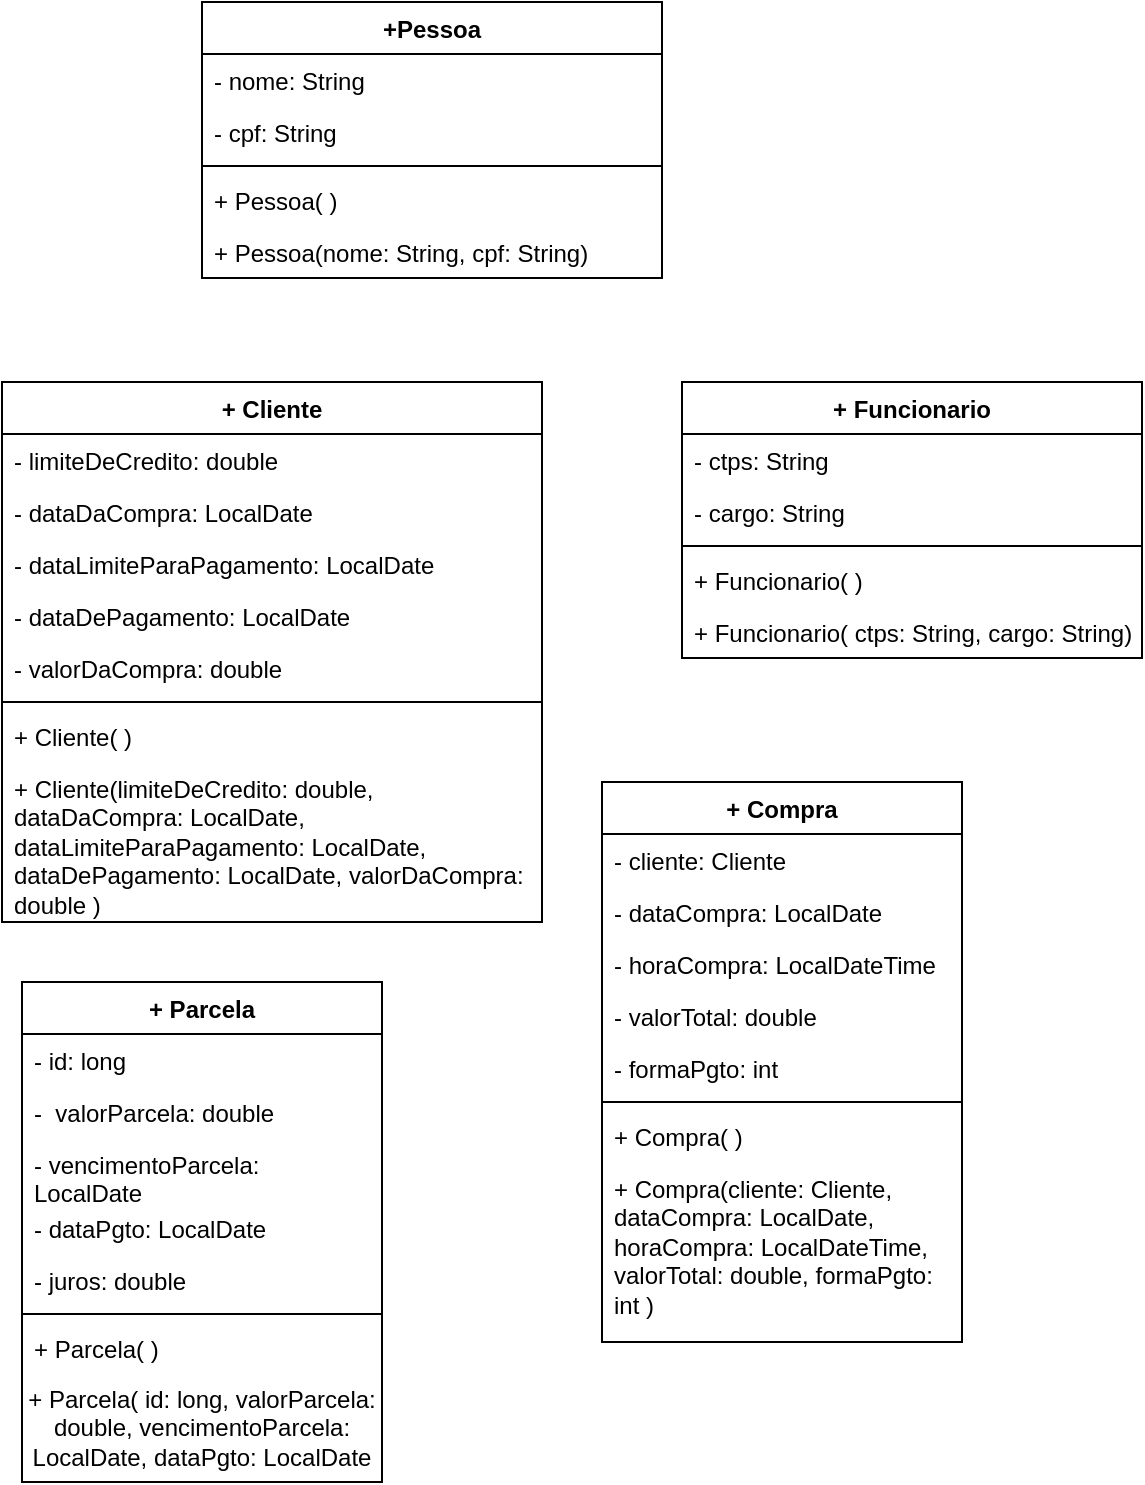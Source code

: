 <mxfile version="21.0.6" type="github">
  <diagram name="Página-1" id="w4dack0DZK9mibiYDhm6">
    <mxGraphModel dx="521" dy="611" grid="1" gridSize="10" guides="1" tooltips="1" connect="1" arrows="1" fold="1" page="1" pageScale="1" pageWidth="827" pageHeight="1169" math="0" shadow="0">
      <root>
        <mxCell id="0" />
        <mxCell id="1" parent="0" />
        <mxCell id="keoGJfwxfNlejUzIRjcz-1" value="+Pessoa" style="swimlane;fontStyle=1;align=center;verticalAlign=top;childLayout=stackLayout;horizontal=1;startSize=26;horizontalStack=0;resizeParent=1;resizeParentMax=0;resizeLast=0;collapsible=1;marginBottom=0;whiteSpace=wrap;html=1;" vertex="1" parent="1">
          <mxGeometry x="250" y="50" width="230" height="138" as="geometry" />
        </mxCell>
        <mxCell id="keoGJfwxfNlejUzIRjcz-2" value="- nome: String" style="text;strokeColor=none;fillColor=none;align=left;verticalAlign=top;spacingLeft=4;spacingRight=4;overflow=hidden;rotatable=0;points=[[0,0.5],[1,0.5]];portConstraint=eastwest;whiteSpace=wrap;html=1;" vertex="1" parent="keoGJfwxfNlejUzIRjcz-1">
          <mxGeometry y="26" width="230" height="26" as="geometry" />
        </mxCell>
        <mxCell id="keoGJfwxfNlejUzIRjcz-6" value="- cpf: String" style="text;strokeColor=none;fillColor=none;align=left;verticalAlign=top;spacingLeft=4;spacingRight=4;overflow=hidden;rotatable=0;points=[[0,0.5],[1,0.5]];portConstraint=eastwest;whiteSpace=wrap;html=1;" vertex="1" parent="keoGJfwxfNlejUzIRjcz-1">
          <mxGeometry y="52" width="230" height="26" as="geometry" />
        </mxCell>
        <mxCell id="keoGJfwxfNlejUzIRjcz-3" value="" style="line;strokeWidth=1;fillColor=none;align=left;verticalAlign=middle;spacingTop=-1;spacingLeft=3;spacingRight=3;rotatable=0;labelPosition=right;points=[];portConstraint=eastwest;strokeColor=inherit;" vertex="1" parent="keoGJfwxfNlejUzIRjcz-1">
          <mxGeometry y="78" width="230" height="8" as="geometry" />
        </mxCell>
        <mxCell id="keoGJfwxfNlejUzIRjcz-4" value="+ Pessoa( )&lt;br&gt;" style="text;strokeColor=none;fillColor=none;align=left;verticalAlign=top;spacingLeft=4;spacingRight=4;overflow=hidden;rotatable=0;points=[[0,0.5],[1,0.5]];portConstraint=eastwest;whiteSpace=wrap;html=1;" vertex="1" parent="keoGJfwxfNlejUzIRjcz-1">
          <mxGeometry y="86" width="230" height="26" as="geometry" />
        </mxCell>
        <mxCell id="keoGJfwxfNlejUzIRjcz-8" value="+ Pessoa(nome: String, cpf: String)" style="text;strokeColor=none;fillColor=none;align=left;verticalAlign=top;spacingLeft=4;spacingRight=4;overflow=hidden;rotatable=0;points=[[0,0.5],[1,0.5]];portConstraint=eastwest;whiteSpace=wrap;html=1;" vertex="1" parent="keoGJfwxfNlejUzIRjcz-1">
          <mxGeometry y="112" width="230" height="26" as="geometry" />
        </mxCell>
        <mxCell id="keoGJfwxfNlejUzIRjcz-9" value="+ Cliente" style="swimlane;fontStyle=1;align=center;verticalAlign=top;childLayout=stackLayout;horizontal=1;startSize=26;horizontalStack=0;resizeParent=1;resizeParentMax=0;resizeLast=0;collapsible=1;marginBottom=0;whiteSpace=wrap;html=1;" vertex="1" parent="1">
          <mxGeometry x="150" y="240" width="270" height="270" as="geometry" />
        </mxCell>
        <mxCell id="keoGJfwxfNlejUzIRjcz-10" value="- limiteDeCredito: double" style="text;strokeColor=none;fillColor=none;align=left;verticalAlign=top;spacingLeft=4;spacingRight=4;overflow=hidden;rotatable=0;points=[[0,0.5],[1,0.5]];portConstraint=eastwest;whiteSpace=wrap;html=1;" vertex="1" parent="keoGJfwxfNlejUzIRjcz-9">
          <mxGeometry y="26" width="270" height="26" as="geometry" />
        </mxCell>
        <mxCell id="keoGJfwxfNlejUzIRjcz-14" value="- dataDaCompra: LocalDate" style="text;strokeColor=none;fillColor=none;align=left;verticalAlign=top;spacingLeft=4;spacingRight=4;overflow=hidden;rotatable=0;points=[[0,0.5],[1,0.5]];portConstraint=eastwest;whiteSpace=wrap;html=1;" vertex="1" parent="keoGJfwxfNlejUzIRjcz-9">
          <mxGeometry y="52" width="270" height="26" as="geometry" />
        </mxCell>
        <mxCell id="keoGJfwxfNlejUzIRjcz-15" value="- dataLimiteParaPagamento: LocalDate" style="text;strokeColor=none;fillColor=none;align=left;verticalAlign=top;spacingLeft=4;spacingRight=4;overflow=hidden;rotatable=0;points=[[0,0.5],[1,0.5]];portConstraint=eastwest;whiteSpace=wrap;html=1;" vertex="1" parent="keoGJfwxfNlejUzIRjcz-9">
          <mxGeometry y="78" width="270" height="26" as="geometry" />
        </mxCell>
        <mxCell id="keoGJfwxfNlejUzIRjcz-16" value="- dataDePagamento: LocalDate" style="text;strokeColor=none;fillColor=none;align=left;verticalAlign=top;spacingLeft=4;spacingRight=4;overflow=hidden;rotatable=0;points=[[0,0.5],[1,0.5]];portConstraint=eastwest;whiteSpace=wrap;html=1;" vertex="1" parent="keoGJfwxfNlejUzIRjcz-9">
          <mxGeometry y="104" width="270" height="26" as="geometry" />
        </mxCell>
        <mxCell id="keoGJfwxfNlejUzIRjcz-13" value="- valorDaCompra: double" style="text;strokeColor=none;fillColor=none;align=left;verticalAlign=top;spacingLeft=4;spacingRight=4;overflow=hidden;rotatable=0;points=[[0,0.5],[1,0.5]];portConstraint=eastwest;whiteSpace=wrap;html=1;" vertex="1" parent="keoGJfwxfNlejUzIRjcz-9">
          <mxGeometry y="130" width="270" height="26" as="geometry" />
        </mxCell>
        <mxCell id="keoGJfwxfNlejUzIRjcz-11" value="" style="line;strokeWidth=1;fillColor=none;align=left;verticalAlign=middle;spacingTop=-1;spacingLeft=3;spacingRight=3;rotatable=0;labelPosition=right;points=[];portConstraint=eastwest;strokeColor=inherit;" vertex="1" parent="keoGJfwxfNlejUzIRjcz-9">
          <mxGeometry y="156" width="270" height="8" as="geometry" />
        </mxCell>
        <mxCell id="keoGJfwxfNlejUzIRjcz-12" value="+ Cliente( )" style="text;strokeColor=none;fillColor=none;align=left;verticalAlign=top;spacingLeft=4;spacingRight=4;overflow=hidden;rotatable=0;points=[[0,0.5],[1,0.5]];portConstraint=eastwest;whiteSpace=wrap;html=1;" vertex="1" parent="keoGJfwxfNlejUzIRjcz-9">
          <mxGeometry y="164" width="270" height="26" as="geometry" />
        </mxCell>
        <mxCell id="keoGJfwxfNlejUzIRjcz-17" value="+ Cliente(limiteDeCredito: double, dataDaCompra: LocalDate, dataLimiteParaPagamento: LocalDate, dataDePagamento: LocalDate, valorDaCompra: double )" style="text;strokeColor=none;fillColor=none;align=left;verticalAlign=top;spacingLeft=4;spacingRight=4;overflow=hidden;rotatable=0;points=[[0,0.5],[1,0.5]];portConstraint=eastwest;whiteSpace=wrap;html=1;" vertex="1" parent="keoGJfwxfNlejUzIRjcz-9">
          <mxGeometry y="190" width="270" height="80" as="geometry" />
        </mxCell>
        <mxCell id="keoGJfwxfNlejUzIRjcz-18" value="+ Funcionario" style="swimlane;fontStyle=1;align=center;verticalAlign=top;childLayout=stackLayout;horizontal=1;startSize=26;horizontalStack=0;resizeParent=1;resizeParentMax=0;resizeLast=0;collapsible=1;marginBottom=0;whiteSpace=wrap;html=1;" vertex="1" parent="1">
          <mxGeometry x="490" y="240" width="230" height="138" as="geometry" />
        </mxCell>
        <mxCell id="keoGJfwxfNlejUzIRjcz-19" value="- ctps: String" style="text;strokeColor=none;fillColor=none;align=left;verticalAlign=top;spacingLeft=4;spacingRight=4;overflow=hidden;rotatable=0;points=[[0,0.5],[1,0.5]];portConstraint=eastwest;whiteSpace=wrap;html=1;" vertex="1" parent="keoGJfwxfNlejUzIRjcz-18">
          <mxGeometry y="26" width="230" height="26" as="geometry" />
        </mxCell>
        <mxCell id="keoGJfwxfNlejUzIRjcz-20" value="- cargo: String" style="text;strokeColor=none;fillColor=none;align=left;verticalAlign=top;spacingLeft=4;spacingRight=4;overflow=hidden;rotatable=0;points=[[0,0.5],[1,0.5]];portConstraint=eastwest;whiteSpace=wrap;html=1;" vertex="1" parent="keoGJfwxfNlejUzIRjcz-18">
          <mxGeometry y="52" width="230" height="26" as="geometry" />
        </mxCell>
        <mxCell id="keoGJfwxfNlejUzIRjcz-21" value="" style="line;strokeWidth=1;fillColor=none;align=left;verticalAlign=middle;spacingTop=-1;spacingLeft=3;spacingRight=3;rotatable=0;labelPosition=right;points=[];portConstraint=eastwest;strokeColor=inherit;" vertex="1" parent="keoGJfwxfNlejUzIRjcz-18">
          <mxGeometry y="78" width="230" height="8" as="geometry" />
        </mxCell>
        <mxCell id="keoGJfwxfNlejUzIRjcz-22" value="+ Funcionario( )" style="text;strokeColor=none;fillColor=none;align=left;verticalAlign=top;spacingLeft=4;spacingRight=4;overflow=hidden;rotatable=0;points=[[0,0.5],[1,0.5]];portConstraint=eastwest;whiteSpace=wrap;html=1;" vertex="1" parent="keoGJfwxfNlejUzIRjcz-18">
          <mxGeometry y="86" width="230" height="26" as="geometry" />
        </mxCell>
        <mxCell id="keoGJfwxfNlejUzIRjcz-23" value="+ Funcionario( ctps: String, cargo: String)" style="text;strokeColor=none;fillColor=none;align=left;verticalAlign=top;spacingLeft=4;spacingRight=4;overflow=hidden;rotatable=0;points=[[0,0.5],[1,0.5]];portConstraint=eastwest;whiteSpace=wrap;html=1;" vertex="1" parent="keoGJfwxfNlejUzIRjcz-18">
          <mxGeometry y="112" width="230" height="26" as="geometry" />
        </mxCell>
        <mxCell id="keoGJfwxfNlejUzIRjcz-24" value="+ Compra" style="swimlane;fontStyle=1;align=center;verticalAlign=top;childLayout=stackLayout;horizontal=1;startSize=26;horizontalStack=0;resizeParent=1;resizeParentMax=0;resizeLast=0;collapsible=1;marginBottom=0;whiteSpace=wrap;html=1;" vertex="1" parent="1">
          <mxGeometry x="450" y="440" width="180" height="280" as="geometry" />
        </mxCell>
        <mxCell id="keoGJfwxfNlejUzIRjcz-25" value="- cliente: Cliente" style="text;strokeColor=none;fillColor=none;align=left;verticalAlign=top;spacingLeft=4;spacingRight=4;overflow=hidden;rotatable=0;points=[[0,0.5],[1,0.5]];portConstraint=eastwest;whiteSpace=wrap;html=1;" vertex="1" parent="keoGJfwxfNlejUzIRjcz-24">
          <mxGeometry y="26" width="180" height="26" as="geometry" />
        </mxCell>
        <mxCell id="keoGJfwxfNlejUzIRjcz-28" value="- dataCompra: LocalDate" style="text;strokeColor=none;fillColor=none;align=left;verticalAlign=top;spacingLeft=4;spacingRight=4;overflow=hidden;rotatable=0;points=[[0,0.5],[1,0.5]];portConstraint=eastwest;whiteSpace=wrap;html=1;" vertex="1" parent="keoGJfwxfNlejUzIRjcz-24">
          <mxGeometry y="52" width="180" height="26" as="geometry" />
        </mxCell>
        <mxCell id="keoGJfwxfNlejUzIRjcz-29" value="- horaCompra: LocalDateTime" style="text;strokeColor=none;fillColor=none;align=left;verticalAlign=top;spacingLeft=4;spacingRight=4;overflow=hidden;rotatable=0;points=[[0,0.5],[1,0.5]];portConstraint=eastwest;whiteSpace=wrap;html=1;" vertex="1" parent="keoGJfwxfNlejUzIRjcz-24">
          <mxGeometry y="78" width="180" height="26" as="geometry" />
        </mxCell>
        <mxCell id="keoGJfwxfNlejUzIRjcz-30" value="- valorTotal: double" style="text;strokeColor=none;fillColor=none;align=left;verticalAlign=top;spacingLeft=4;spacingRight=4;overflow=hidden;rotatable=0;points=[[0,0.5],[1,0.5]];portConstraint=eastwest;whiteSpace=wrap;html=1;" vertex="1" parent="keoGJfwxfNlejUzIRjcz-24">
          <mxGeometry y="104" width="180" height="26" as="geometry" />
        </mxCell>
        <mxCell id="keoGJfwxfNlejUzIRjcz-31" value="- formaPgto: int" style="text;strokeColor=none;fillColor=none;align=left;verticalAlign=top;spacingLeft=4;spacingRight=4;overflow=hidden;rotatable=0;points=[[0,0.5],[1,0.5]];portConstraint=eastwest;whiteSpace=wrap;html=1;" vertex="1" parent="keoGJfwxfNlejUzIRjcz-24">
          <mxGeometry y="130" width="180" height="26" as="geometry" />
        </mxCell>
        <mxCell id="keoGJfwxfNlejUzIRjcz-26" value="" style="line;strokeWidth=1;fillColor=none;align=left;verticalAlign=middle;spacingTop=-1;spacingLeft=3;spacingRight=3;rotatable=0;labelPosition=right;points=[];portConstraint=eastwest;strokeColor=inherit;" vertex="1" parent="keoGJfwxfNlejUzIRjcz-24">
          <mxGeometry y="156" width="180" height="8" as="geometry" />
        </mxCell>
        <mxCell id="keoGJfwxfNlejUzIRjcz-27" value="+ Compra( )" style="text;strokeColor=none;fillColor=none;align=left;verticalAlign=top;spacingLeft=4;spacingRight=4;overflow=hidden;rotatable=0;points=[[0,0.5],[1,0.5]];portConstraint=eastwest;whiteSpace=wrap;html=1;" vertex="1" parent="keoGJfwxfNlejUzIRjcz-24">
          <mxGeometry y="164" width="180" height="26" as="geometry" />
        </mxCell>
        <mxCell id="keoGJfwxfNlejUzIRjcz-32" value="+ Compra(cliente: Cliente, dataCompra: LocalDate, horaCompra: LocalDateTime, valorTotal: double, formaPgto: int )" style="text;strokeColor=none;fillColor=none;align=left;verticalAlign=top;spacingLeft=4;spacingRight=4;overflow=hidden;rotatable=0;points=[[0,0.5],[1,0.5]];portConstraint=eastwest;whiteSpace=wrap;html=1;" vertex="1" parent="keoGJfwxfNlejUzIRjcz-24">
          <mxGeometry y="190" width="180" height="90" as="geometry" />
        </mxCell>
        <mxCell id="keoGJfwxfNlejUzIRjcz-33" value="+ Parcela" style="swimlane;fontStyle=1;align=center;verticalAlign=top;childLayout=stackLayout;horizontal=1;startSize=26;horizontalStack=0;resizeParent=1;resizeParentMax=0;resizeLast=0;collapsible=1;marginBottom=0;whiteSpace=wrap;html=1;" vertex="1" parent="1">
          <mxGeometry x="160" y="540" width="180" height="250" as="geometry" />
        </mxCell>
        <mxCell id="keoGJfwxfNlejUzIRjcz-34" value="- id: long" style="text;strokeColor=none;fillColor=none;align=left;verticalAlign=top;spacingLeft=4;spacingRight=4;overflow=hidden;rotatable=0;points=[[0,0.5],[1,0.5]];portConstraint=eastwest;whiteSpace=wrap;html=1;" vertex="1" parent="keoGJfwxfNlejUzIRjcz-33">
          <mxGeometry y="26" width="180" height="26" as="geometry" />
        </mxCell>
        <mxCell id="keoGJfwxfNlejUzIRjcz-35" value="-&amp;nbsp; valorParcela: double" style="text;strokeColor=none;fillColor=none;align=left;verticalAlign=top;spacingLeft=4;spacingRight=4;overflow=hidden;rotatable=0;points=[[0,0.5],[1,0.5]];portConstraint=eastwest;whiteSpace=wrap;html=1;" vertex="1" parent="keoGJfwxfNlejUzIRjcz-33">
          <mxGeometry y="52" width="180" height="26" as="geometry" />
        </mxCell>
        <mxCell id="keoGJfwxfNlejUzIRjcz-36" value="- vencimentoParcela: LocalDate" style="text;strokeColor=none;fillColor=none;align=left;verticalAlign=top;spacingLeft=4;spacingRight=4;overflow=hidden;rotatable=0;points=[[0,0.5],[1,0.5]];portConstraint=eastwest;whiteSpace=wrap;html=1;" vertex="1" parent="keoGJfwxfNlejUzIRjcz-33">
          <mxGeometry y="78" width="180" height="32" as="geometry" />
        </mxCell>
        <mxCell id="keoGJfwxfNlejUzIRjcz-37" value="- dataPgto: LocalDate" style="text;strokeColor=none;fillColor=none;align=left;verticalAlign=top;spacingLeft=4;spacingRight=4;overflow=hidden;rotatable=0;points=[[0,0.5],[1,0.5]];portConstraint=eastwest;whiteSpace=wrap;html=1;" vertex="1" parent="keoGJfwxfNlejUzIRjcz-33">
          <mxGeometry y="110" width="180" height="26" as="geometry" />
        </mxCell>
        <mxCell id="keoGJfwxfNlejUzIRjcz-38" value="- juros: double" style="text;strokeColor=none;fillColor=none;align=left;verticalAlign=top;spacingLeft=4;spacingRight=4;overflow=hidden;rotatable=0;points=[[0,0.5],[1,0.5]];portConstraint=eastwest;whiteSpace=wrap;html=1;" vertex="1" parent="keoGJfwxfNlejUzIRjcz-33">
          <mxGeometry y="136" width="180" height="26" as="geometry" />
        </mxCell>
        <mxCell id="keoGJfwxfNlejUzIRjcz-39" value="" style="line;strokeWidth=1;fillColor=none;align=left;verticalAlign=middle;spacingTop=-1;spacingLeft=3;spacingRight=3;rotatable=0;labelPosition=right;points=[];portConstraint=eastwest;strokeColor=inherit;" vertex="1" parent="keoGJfwxfNlejUzIRjcz-33">
          <mxGeometry y="162" width="180" height="8" as="geometry" />
        </mxCell>
        <mxCell id="keoGJfwxfNlejUzIRjcz-40" value="+ Parcela( )" style="text;strokeColor=none;fillColor=none;align=left;verticalAlign=top;spacingLeft=4;spacingRight=4;overflow=hidden;rotatable=0;points=[[0,0.5],[1,0.5]];portConstraint=eastwest;whiteSpace=wrap;html=1;" vertex="1" parent="keoGJfwxfNlejUzIRjcz-33">
          <mxGeometry y="170" width="180" height="26" as="geometry" />
        </mxCell>
        <mxCell id="keoGJfwxfNlejUzIRjcz-43" value="+ Parcela( id: long, valorParcela: double, vencimentoParcela: LocalDate, dataPgto: LocalDate" style="text;strokeColor=none;align=center;fillColor=none;html=1;verticalAlign=middle;whiteSpace=wrap;rounded=0;" vertex="1" parent="keoGJfwxfNlejUzIRjcz-33">
          <mxGeometry y="196" width="180" height="54" as="geometry" />
        </mxCell>
      </root>
    </mxGraphModel>
  </diagram>
</mxfile>
